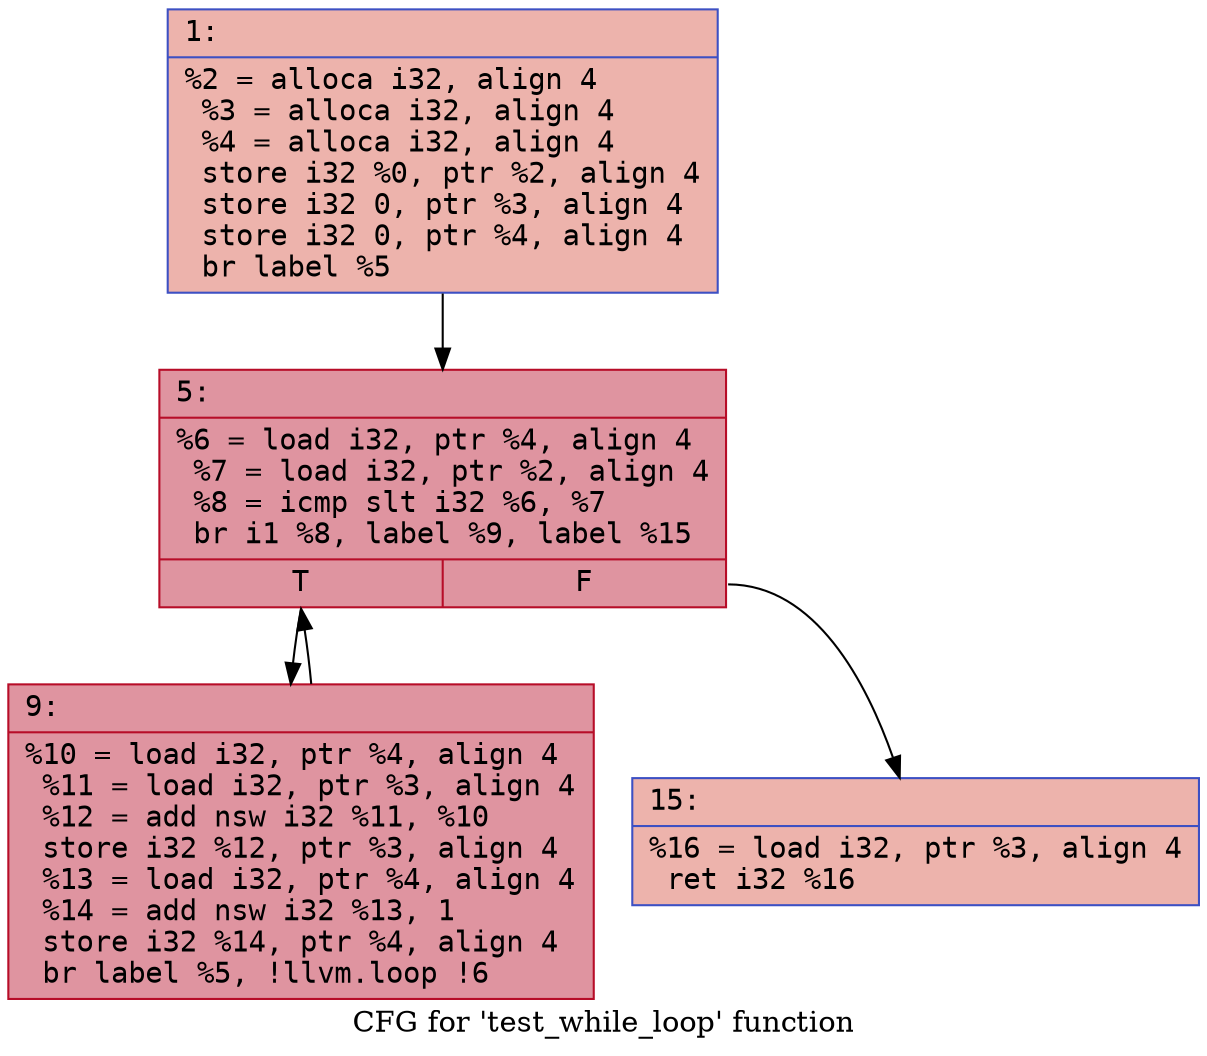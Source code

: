 digraph "CFG for 'test_while_loop' function" {
	label="CFG for 'test_while_loop' function";

	Node0x6165c19ebf40 [shape=record,color="#3d50c3ff", style=filled, fillcolor="#d6524470" fontname="Courier",label="{1:\l|  %2 = alloca i32, align 4\l  %3 = alloca i32, align 4\l  %4 = alloca i32, align 4\l  store i32 %0, ptr %2, align 4\l  store i32 0, ptr %3, align 4\l  store i32 0, ptr %4, align 4\l  br label %5\l}"];
	Node0x6165c19ebf40 -> Node0x6165c19ec300;
	Node0x6165c19ec300 [shape=record,color="#b70d28ff", style=filled, fillcolor="#b70d2870" fontname="Courier",label="{5:\l|  %6 = load i32, ptr %4, align 4\l  %7 = load i32, ptr %2, align 4\l  %8 = icmp slt i32 %6, %7\l  br i1 %8, label %9, label %15\l|{<s0>T|<s1>F}}"];
	Node0x6165c19ec300:s0 -> Node0x6165c19ec4d0;
	Node0x6165c19ec300:s1 -> Node0x6165c19ec530;
	Node0x6165c19ec4d0 [shape=record,color="#b70d28ff", style=filled, fillcolor="#b70d2870" fontname="Courier",label="{9:\l|  %10 = load i32, ptr %4, align 4\l  %11 = load i32, ptr %3, align 4\l  %12 = add nsw i32 %11, %10\l  store i32 %12, ptr %3, align 4\l  %13 = load i32, ptr %4, align 4\l  %14 = add nsw i32 %13, 1\l  store i32 %14, ptr %4, align 4\l  br label %5, !llvm.loop !6\l}"];
	Node0x6165c19ec4d0 -> Node0x6165c19ec300;
	Node0x6165c19ec530 [shape=record,color="#3d50c3ff", style=filled, fillcolor="#d6524470" fontname="Courier",label="{15:\l|  %16 = load i32, ptr %3, align 4\l  ret i32 %16\l}"];
}

